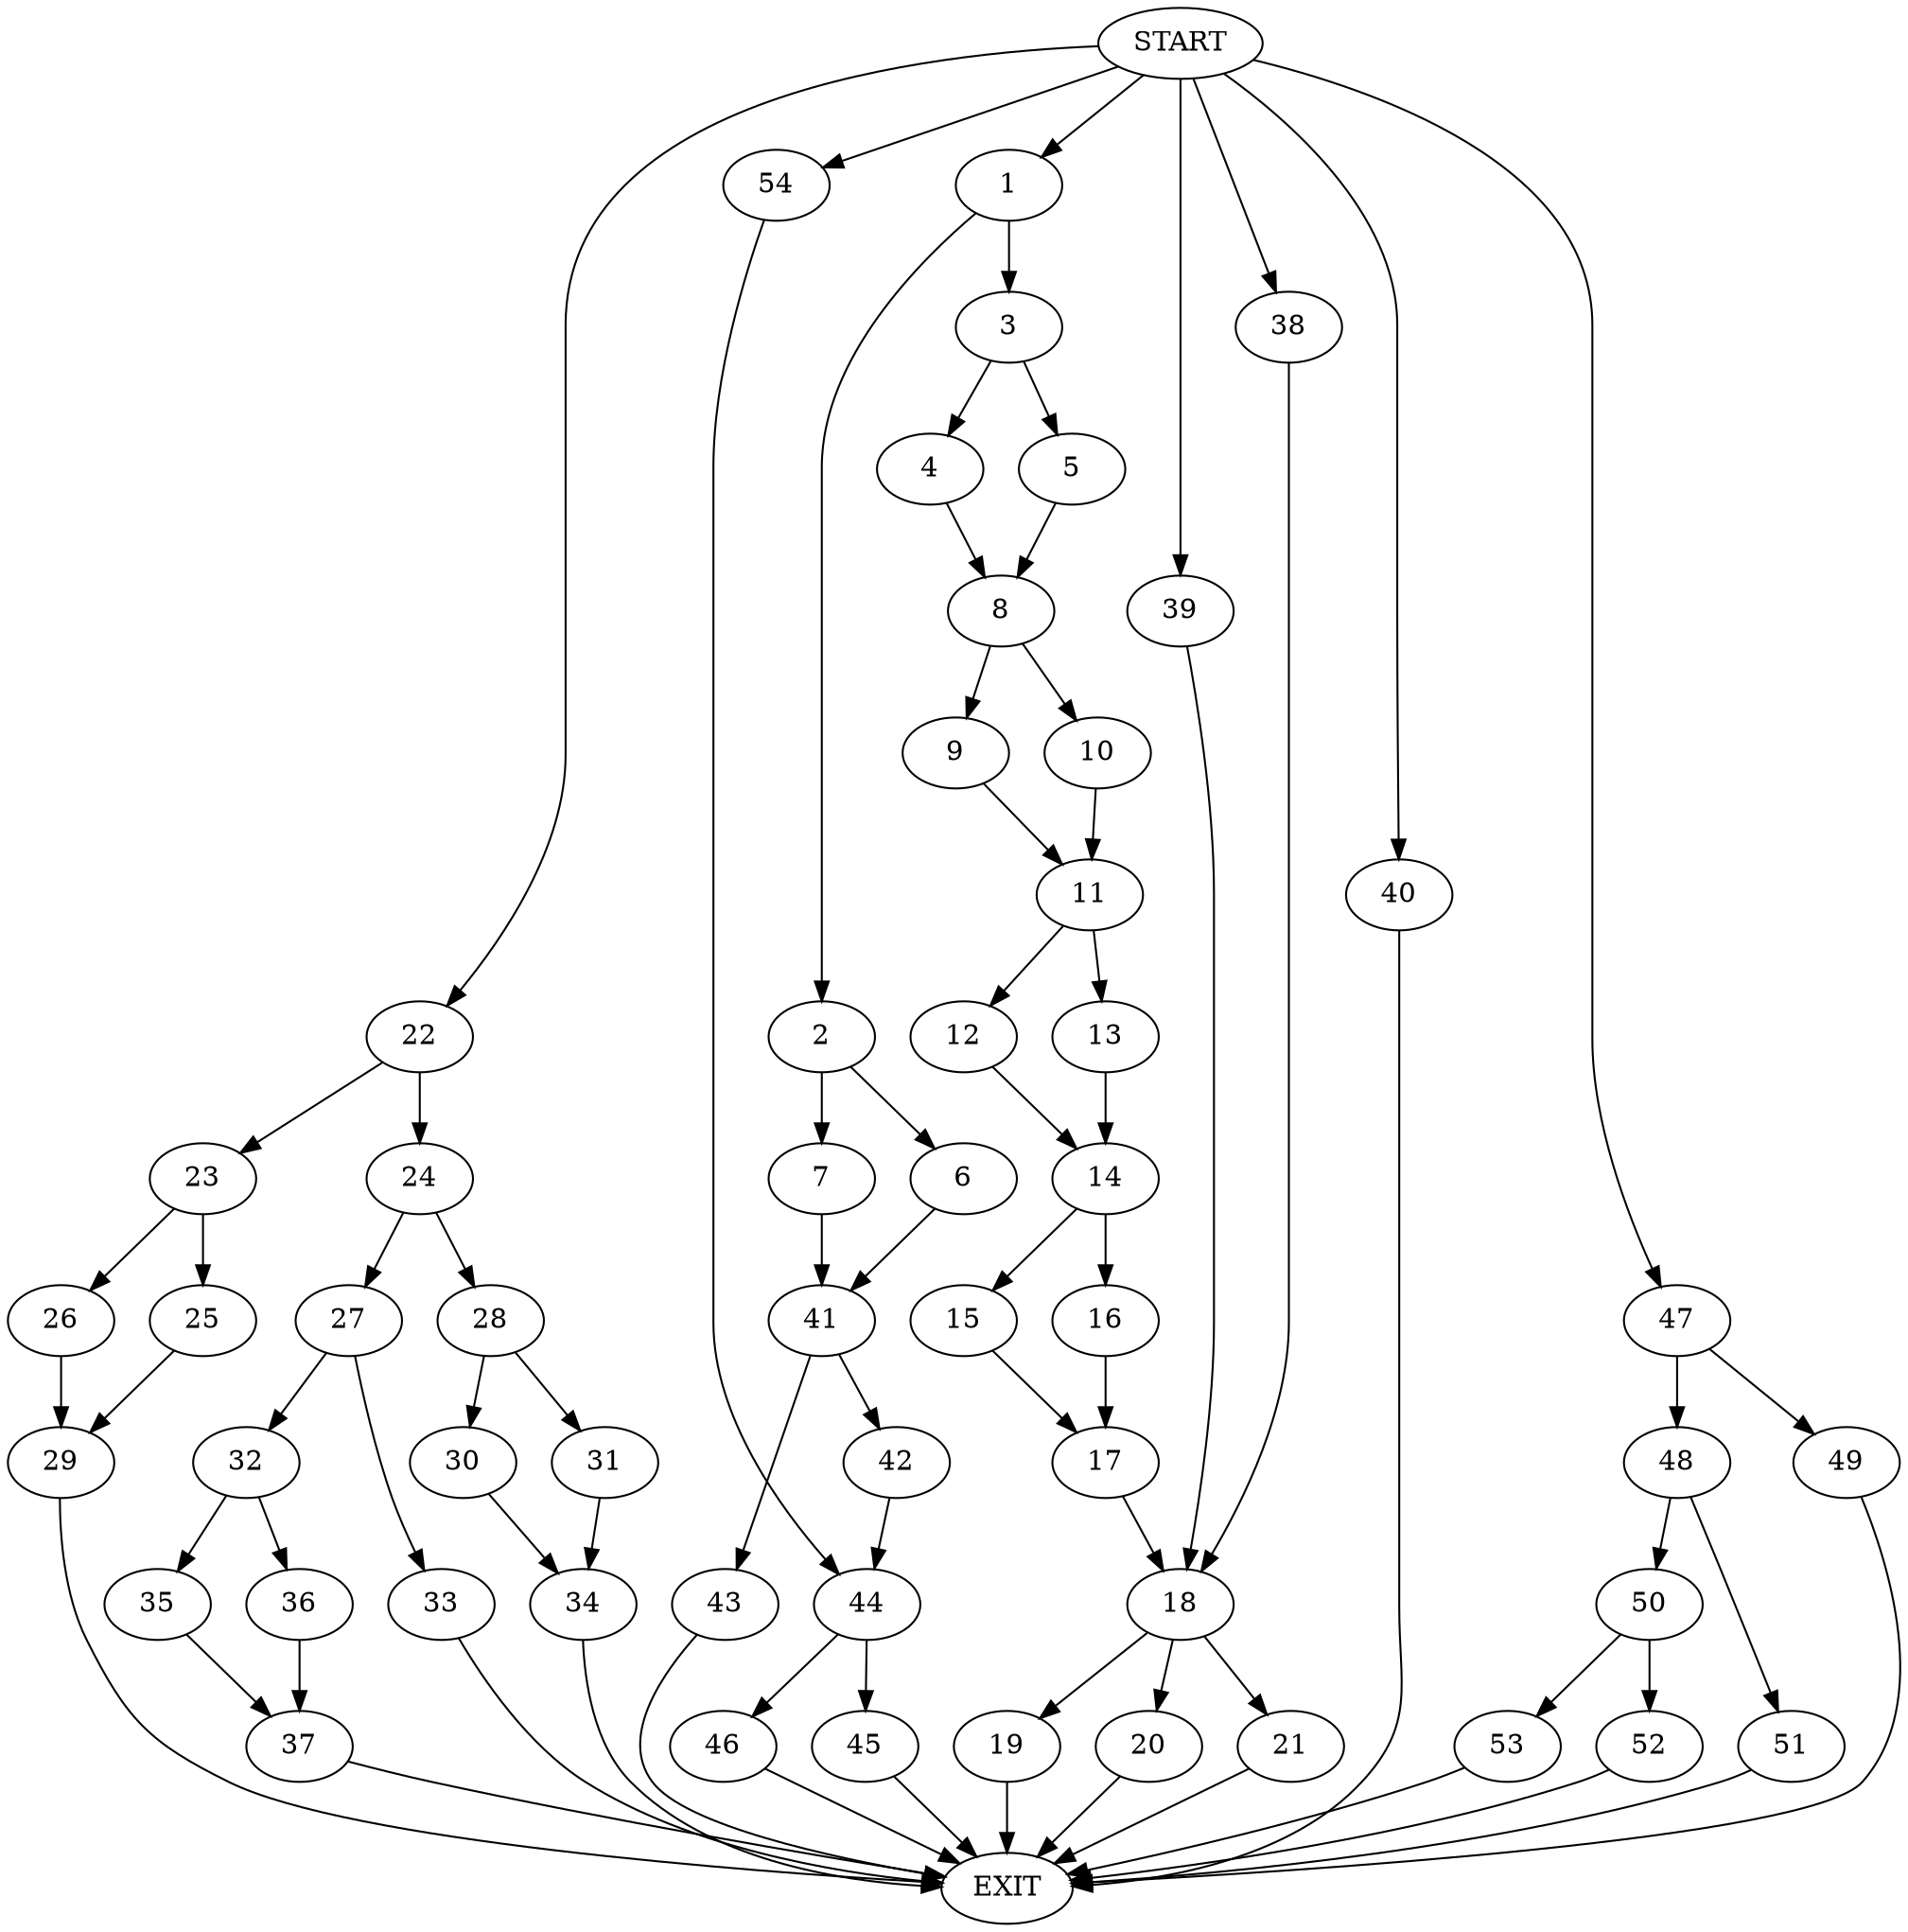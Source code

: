 digraph {
0 [label="START"]
55 [label="EXIT"]
0 -> 1
1 -> 2
1 -> 3
3 -> 4
3 -> 5
2 -> 6
2 -> 7
5 -> 8
4 -> 8
8 -> 9
8 -> 10
10 -> 11
9 -> 11
11 -> 12
11 -> 13
12 -> 14
13 -> 14
14 -> 15
14 -> 16
15 -> 17
16 -> 17
17 -> 18
18 -> 19
18 -> 20
18 -> 21
20 -> 55
0 -> 22
22 -> 23
22 -> 24
23 -> 25
23 -> 26
24 -> 27
24 -> 28
25 -> 29
26 -> 29
29 -> 55
28 -> 30
28 -> 31
27 -> 32
27 -> 33
31 -> 34
30 -> 34
34 -> 55
33 -> 55
32 -> 35
32 -> 36
36 -> 37
35 -> 37
37 -> 55
0 -> 38
38 -> 18
21 -> 55
0 -> 39
39 -> 18
19 -> 55
0 -> 40
40 -> 55
6 -> 41
7 -> 41
41 -> 42
41 -> 43
42 -> 44
43 -> 55
44 -> 45
44 -> 46
45 -> 55
0 -> 47
47 -> 48
47 -> 49
48 -> 50
48 -> 51
49 -> 55
51 -> 55
50 -> 52
50 -> 53
52 -> 55
53 -> 55
0 -> 54
54 -> 44
46 -> 55
}

